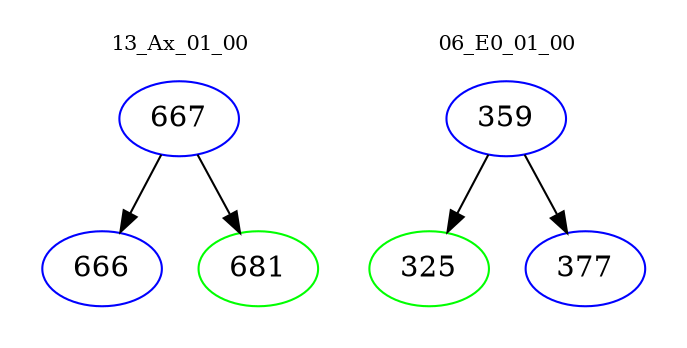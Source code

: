digraph{
subgraph cluster_0 {
color = white
label = "13_Ax_01_00";
fontsize=10;
T0_667 [label="667", color="blue"]
T0_667 -> T0_666 [color="black"]
T0_666 [label="666", color="blue"]
T0_667 -> T0_681 [color="black"]
T0_681 [label="681", color="green"]
}
subgraph cluster_1 {
color = white
label = "06_E0_01_00";
fontsize=10;
T1_359 [label="359", color="blue"]
T1_359 -> T1_325 [color="black"]
T1_325 [label="325", color="green"]
T1_359 -> T1_377 [color="black"]
T1_377 [label="377", color="blue"]
}
}
